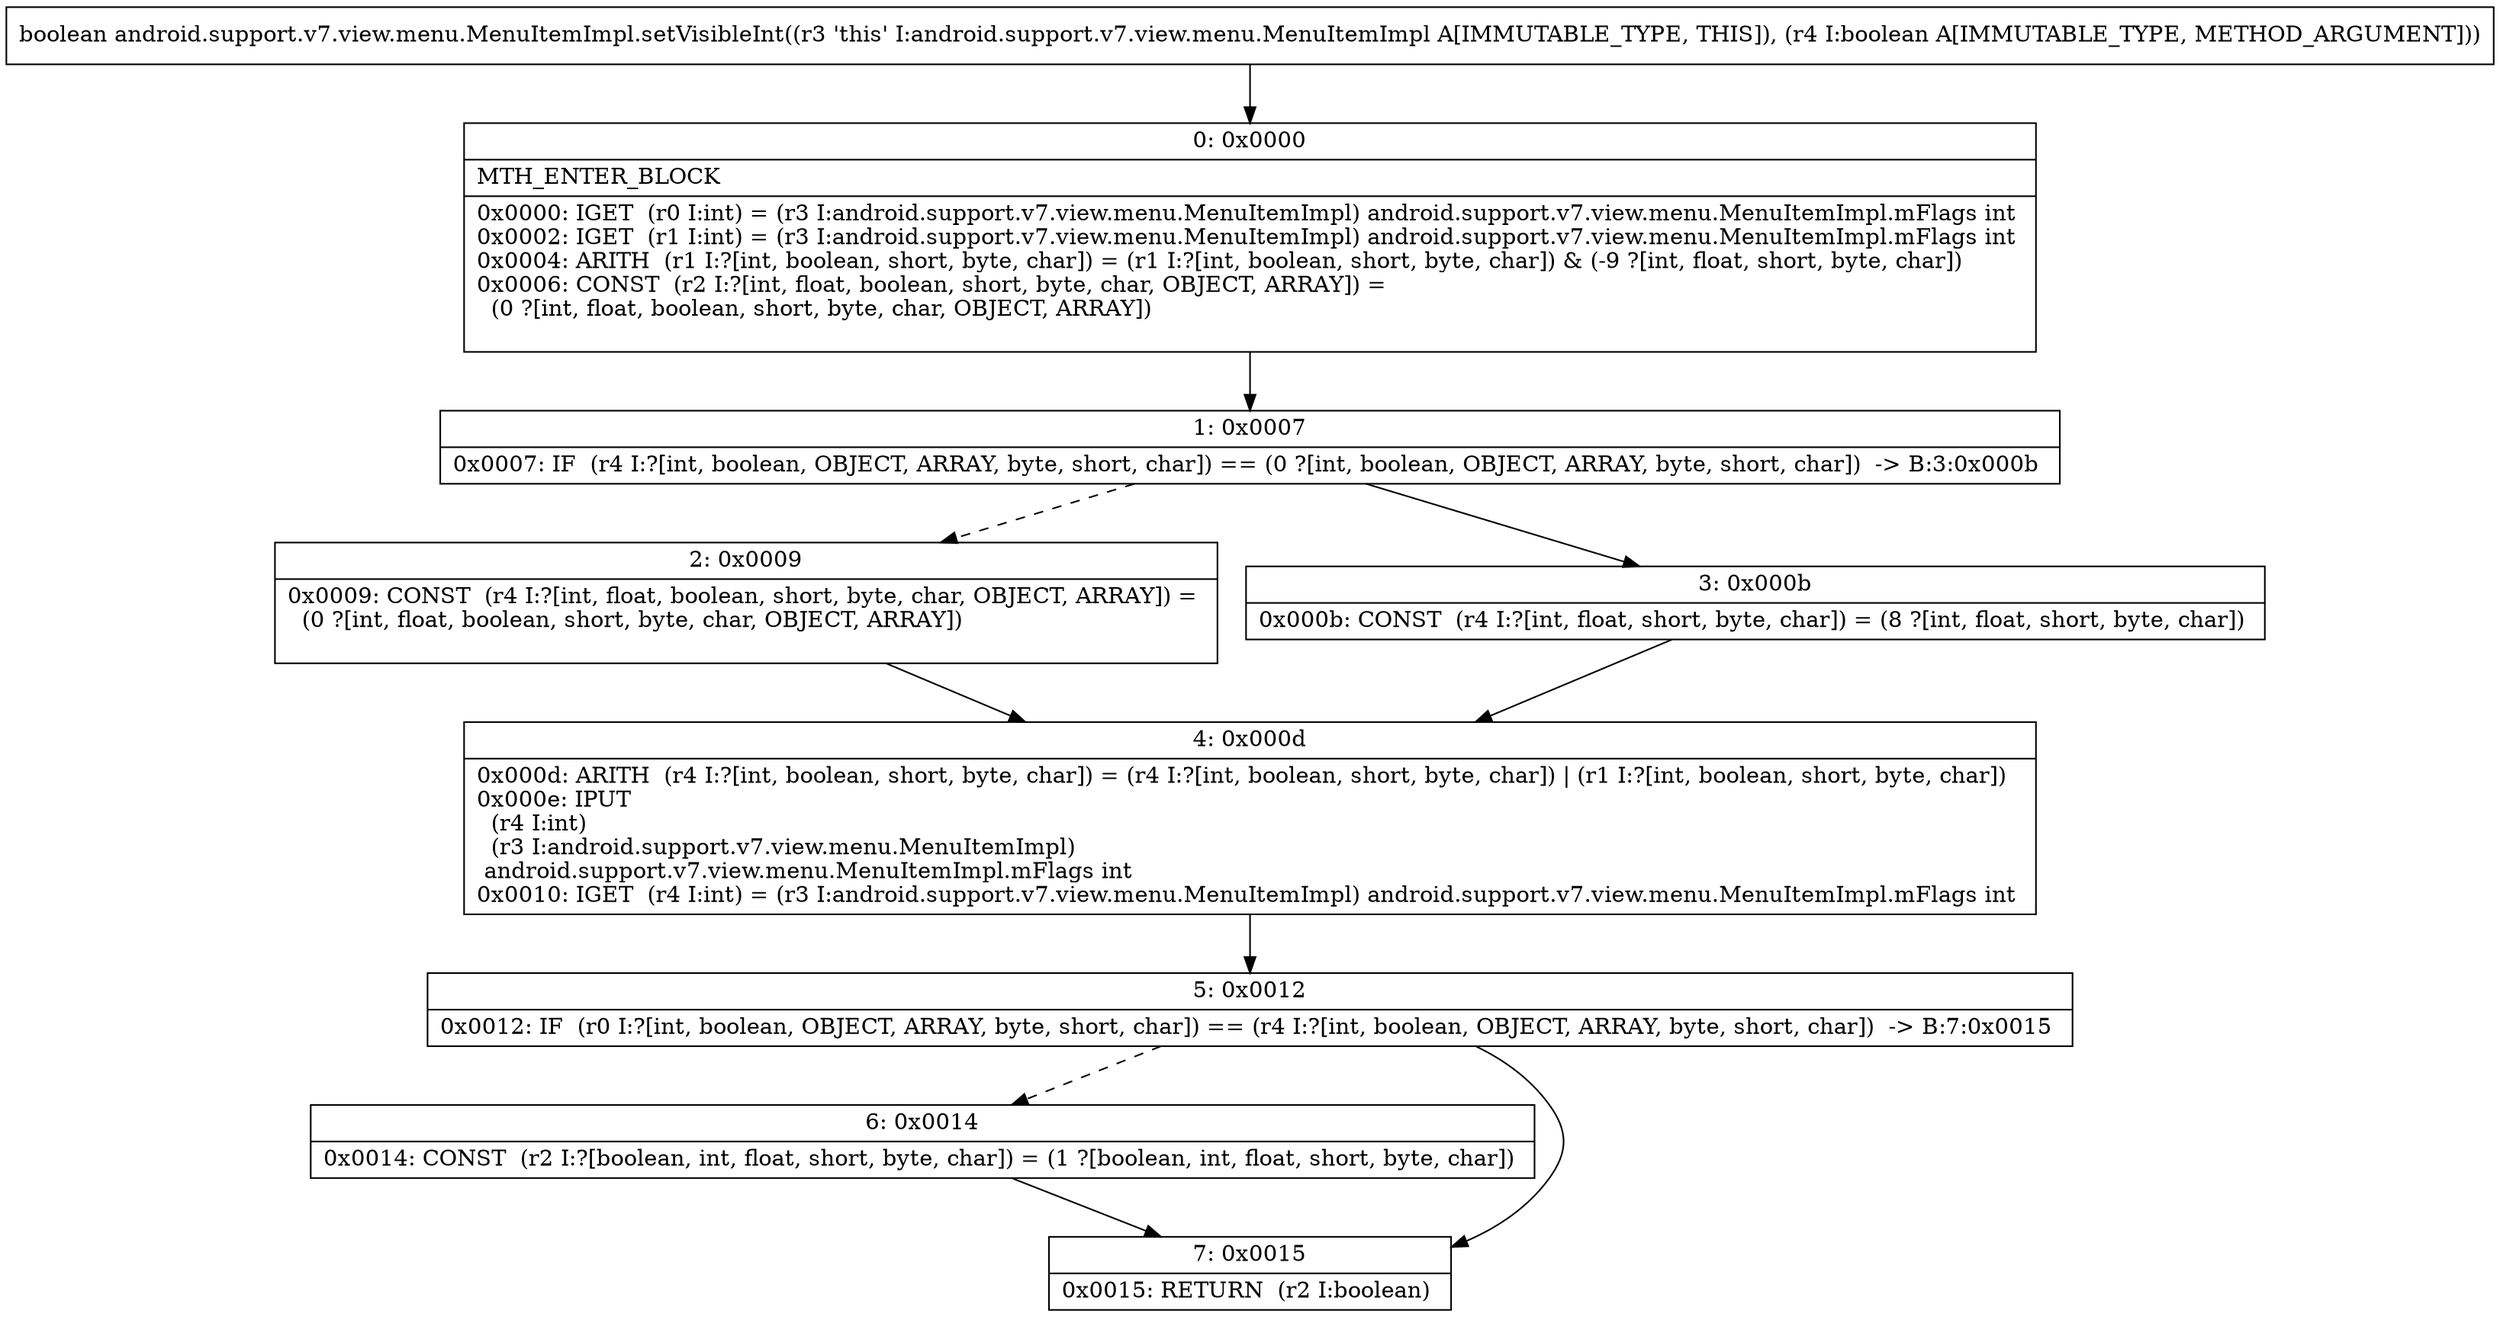 digraph "CFG forandroid.support.v7.view.menu.MenuItemImpl.setVisibleInt(Z)Z" {
Node_0 [shape=record,label="{0\:\ 0x0000|MTH_ENTER_BLOCK\l|0x0000: IGET  (r0 I:int) = (r3 I:android.support.v7.view.menu.MenuItemImpl) android.support.v7.view.menu.MenuItemImpl.mFlags int \l0x0002: IGET  (r1 I:int) = (r3 I:android.support.v7.view.menu.MenuItemImpl) android.support.v7.view.menu.MenuItemImpl.mFlags int \l0x0004: ARITH  (r1 I:?[int, boolean, short, byte, char]) = (r1 I:?[int, boolean, short, byte, char]) & (\-9 ?[int, float, short, byte, char]) \l0x0006: CONST  (r2 I:?[int, float, boolean, short, byte, char, OBJECT, ARRAY]) = \l  (0 ?[int, float, boolean, short, byte, char, OBJECT, ARRAY])\l \l}"];
Node_1 [shape=record,label="{1\:\ 0x0007|0x0007: IF  (r4 I:?[int, boolean, OBJECT, ARRAY, byte, short, char]) == (0 ?[int, boolean, OBJECT, ARRAY, byte, short, char])  \-\> B:3:0x000b \l}"];
Node_2 [shape=record,label="{2\:\ 0x0009|0x0009: CONST  (r4 I:?[int, float, boolean, short, byte, char, OBJECT, ARRAY]) = \l  (0 ?[int, float, boolean, short, byte, char, OBJECT, ARRAY])\l \l}"];
Node_3 [shape=record,label="{3\:\ 0x000b|0x000b: CONST  (r4 I:?[int, float, short, byte, char]) = (8 ?[int, float, short, byte, char]) \l}"];
Node_4 [shape=record,label="{4\:\ 0x000d|0x000d: ARITH  (r4 I:?[int, boolean, short, byte, char]) = (r4 I:?[int, boolean, short, byte, char]) \| (r1 I:?[int, boolean, short, byte, char]) \l0x000e: IPUT  \l  (r4 I:int)\l  (r3 I:android.support.v7.view.menu.MenuItemImpl)\l android.support.v7.view.menu.MenuItemImpl.mFlags int \l0x0010: IGET  (r4 I:int) = (r3 I:android.support.v7.view.menu.MenuItemImpl) android.support.v7.view.menu.MenuItemImpl.mFlags int \l}"];
Node_5 [shape=record,label="{5\:\ 0x0012|0x0012: IF  (r0 I:?[int, boolean, OBJECT, ARRAY, byte, short, char]) == (r4 I:?[int, boolean, OBJECT, ARRAY, byte, short, char])  \-\> B:7:0x0015 \l}"];
Node_6 [shape=record,label="{6\:\ 0x0014|0x0014: CONST  (r2 I:?[boolean, int, float, short, byte, char]) = (1 ?[boolean, int, float, short, byte, char]) \l}"];
Node_7 [shape=record,label="{7\:\ 0x0015|0x0015: RETURN  (r2 I:boolean) \l}"];
MethodNode[shape=record,label="{boolean android.support.v7.view.menu.MenuItemImpl.setVisibleInt((r3 'this' I:android.support.v7.view.menu.MenuItemImpl A[IMMUTABLE_TYPE, THIS]), (r4 I:boolean A[IMMUTABLE_TYPE, METHOD_ARGUMENT])) }"];
MethodNode -> Node_0;
Node_0 -> Node_1;
Node_1 -> Node_2[style=dashed];
Node_1 -> Node_3;
Node_2 -> Node_4;
Node_3 -> Node_4;
Node_4 -> Node_5;
Node_5 -> Node_6[style=dashed];
Node_5 -> Node_7;
Node_6 -> Node_7;
}

